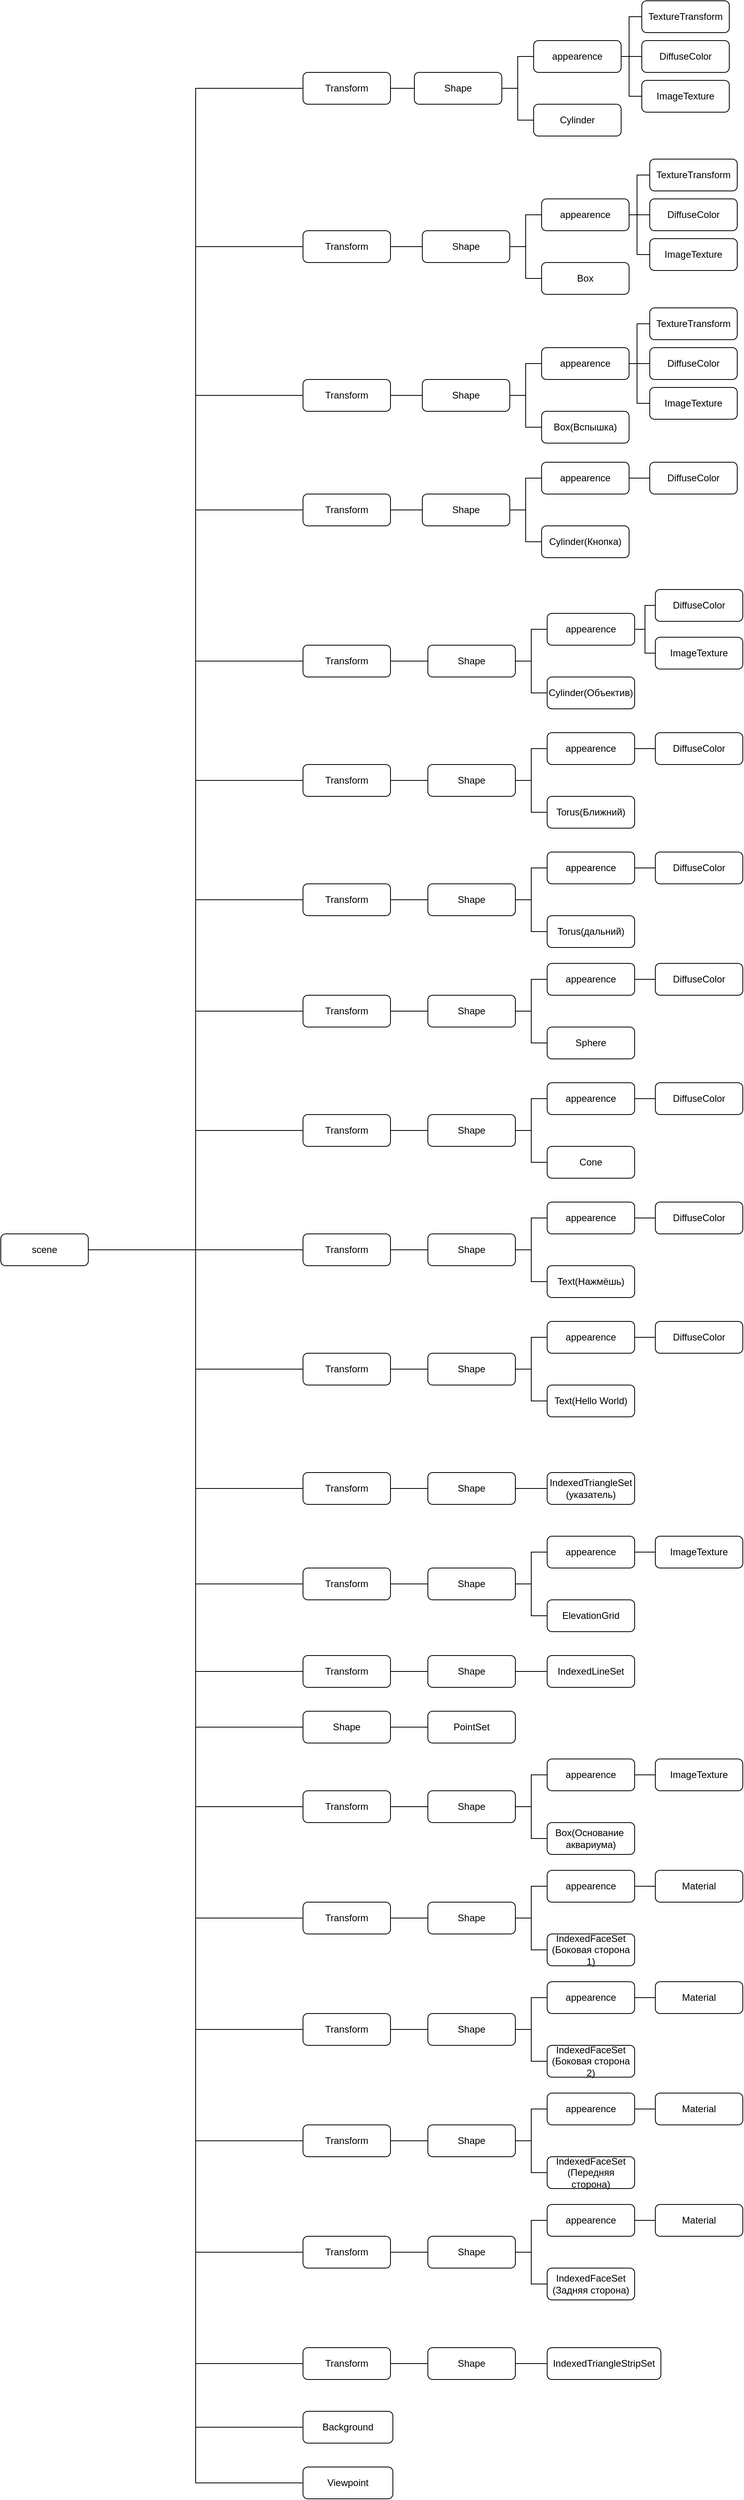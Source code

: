 <mxfile version="14.6.1" type="device"><diagram id="aDSBShrkMxEuq_6gJNaP" name="Page-1"><mxGraphModel dx="4063" dy="3438" grid="1" gridSize="10" guides="1" tooltips="1" connect="1" arrows="1" fold="1" page="1" pageScale="1" pageWidth="827" pageHeight="1169" math="0" shadow="0"><root><mxCell id="0"/><mxCell id="1" parent="0"/><mxCell id="UubKp8IJF7SJoLt_IW7R-13" style="edgeStyle=orthogonalEdgeStyle;rounded=0;orthogonalLoop=1;jettySize=auto;html=1;entryX=0;entryY=0.5;entryDx=0;entryDy=0;endArrow=none;endFill=0;" parent="1" source="UubKp8IJF7SJoLt_IW7R-2" target="UubKp8IJF7SJoLt_IW7R-8" edge="1"><mxGeometry relative="1" as="geometry"/></mxCell><mxCell id="UubKp8IJF7SJoLt_IW7R-14" style="edgeStyle=orthogonalEdgeStyle;rounded=0;orthogonalLoop=1;jettySize=auto;html=1;entryX=0;entryY=0.5;entryDx=0;entryDy=0;endArrow=none;endFill=0;" parent="1" source="UubKp8IJF7SJoLt_IW7R-2" target="UubKp8IJF7SJoLt_IW7R-4" edge="1"><mxGeometry relative="1" as="geometry"/></mxCell><mxCell id="UubKp8IJF7SJoLt_IW7R-2" value="Shape" style="rounded=1;whiteSpace=wrap;html=1;" parent="1" vertex="1"><mxGeometry x="900" y="-1000" width="110" height="40" as="geometry"/></mxCell><mxCell id="UubKp8IJF7SJoLt_IW7R-12" style="edgeStyle=orthogonalEdgeStyle;rounded=0;orthogonalLoop=1;jettySize=auto;html=1;entryX=0;entryY=0.5;entryDx=0;entryDy=0;endArrow=none;endFill=0;exitX=1;exitY=0.5;exitDx=0;exitDy=0;" parent="1" source="Hehfr_ZS3nf2WkmQVhgG-182" target="UubKp8IJF7SJoLt_IW7R-2" edge="1"><mxGeometry relative="1" as="geometry"><mxPoint x="880" y="-980" as="sourcePoint"/></mxGeometry></mxCell><mxCell id="UubKp8IJF7SJoLt_IW7R-4" value="Cylinder" style="rounded=1;whiteSpace=wrap;html=1;" parent="1" vertex="1"><mxGeometry x="1050" y="-960" width="110" height="40" as="geometry"/></mxCell><mxCell id="UubKp8IJF7SJoLt_IW7R-5" style="edgeStyle=orthogonalEdgeStyle;rounded=0;orthogonalLoop=1;jettySize=auto;html=1;entryX=0;entryY=0.5;entryDx=0;entryDy=0;endArrow=none;endFill=0;" parent="1" source="UubKp8IJF7SJoLt_IW7R-8" target="UubKp8IJF7SJoLt_IW7R-11" edge="1"><mxGeometry relative="1" as="geometry"><Array as="points"><mxPoint x="1170" y="-1020"/><mxPoint x="1170" y="-970"/></Array></mxGeometry></mxCell><mxCell id="Hehfr_ZS3nf2WkmQVhgG-3" style="edgeStyle=orthogonalEdgeStyle;rounded=0;orthogonalLoop=1;jettySize=auto;html=1;entryX=0;entryY=0.5;entryDx=0;entryDy=0;endArrow=none;endFill=0;" edge="1" parent="1" source="UubKp8IJF7SJoLt_IW7R-8" target="Hehfr_ZS3nf2WkmQVhgG-1"><mxGeometry relative="1" as="geometry"><Array as="points"><mxPoint x="1170" y="-1020"/><mxPoint x="1170" y="-1070"/></Array></mxGeometry></mxCell><mxCell id="Hehfr_ZS3nf2WkmQVhgG-6" style="edgeStyle=orthogonalEdgeStyle;rounded=0;orthogonalLoop=1;jettySize=auto;html=1;entryX=0;entryY=0.5;entryDx=0;entryDy=0;endArrow=none;endFill=0;" edge="1" parent="1" source="UubKp8IJF7SJoLt_IW7R-8" target="Hehfr_ZS3nf2WkmQVhgG-5"><mxGeometry relative="1" as="geometry"/></mxCell><mxCell id="UubKp8IJF7SJoLt_IW7R-8" value="appearence" style="rounded=1;whiteSpace=wrap;html=1;" parent="1" vertex="1"><mxGeometry x="1050" y="-1040" width="110" height="40" as="geometry"/></mxCell><mxCell id="UubKp8IJF7SJoLt_IW7R-11" value="ImageTexture" style="rounded=1;whiteSpace=wrap;html=1;" parent="1" vertex="1"><mxGeometry x="1186" y="-990" width="110" height="40" as="geometry"/></mxCell><mxCell id="AojwYPN2h_36ZJqfSY8i-84" value="scene" style="rounded=1;whiteSpace=wrap;html=1;" parent="1" vertex="1"><mxGeometry x="380" y="460" width="110" height="40" as="geometry"/></mxCell><mxCell id="Hehfr_ZS3nf2WkmQVhgG-1" value="TextureTransform" style="rounded=1;whiteSpace=wrap;html=1;" vertex="1" parent="1"><mxGeometry x="1186" y="-1090" width="110" height="40" as="geometry"/></mxCell><mxCell id="Hehfr_ZS3nf2WkmQVhgG-5" value="DiffuseColor" style="rounded=1;whiteSpace=wrap;html=1;" vertex="1" parent="1"><mxGeometry x="1186" y="-1040" width="110" height="40" as="geometry"/></mxCell><mxCell id="Hehfr_ZS3nf2WkmQVhgG-8" style="edgeStyle=orthogonalEdgeStyle;rounded=0;orthogonalLoop=1;jettySize=auto;html=1;entryX=0;entryY=0.5;entryDx=0;entryDy=0;endArrow=none;endFill=0;" edge="1" parent="1" source="Hehfr_ZS3nf2WkmQVhgG-10" target="Hehfr_ZS3nf2WkmQVhgG-16"><mxGeometry relative="1" as="geometry"/></mxCell><mxCell id="Hehfr_ZS3nf2WkmQVhgG-9" style="edgeStyle=orthogonalEdgeStyle;rounded=0;orthogonalLoop=1;jettySize=auto;html=1;entryX=0;entryY=0.5;entryDx=0;entryDy=0;endArrow=none;endFill=0;" edge="1" parent="1" source="Hehfr_ZS3nf2WkmQVhgG-10" target="Hehfr_ZS3nf2WkmQVhgG-12"><mxGeometry relative="1" as="geometry"/></mxCell><mxCell id="Hehfr_ZS3nf2WkmQVhgG-184" style="edgeStyle=orthogonalEdgeStyle;rounded=0;orthogonalLoop=1;jettySize=auto;html=1;endArrow=none;endFill=0;" edge="1" parent="1" source="Hehfr_ZS3nf2WkmQVhgG-10" target="Hehfr_ZS3nf2WkmQVhgG-183"><mxGeometry relative="1" as="geometry"/></mxCell><mxCell id="Hehfr_ZS3nf2WkmQVhgG-10" value="Shape" style="rounded=1;whiteSpace=wrap;html=1;" vertex="1" parent="1"><mxGeometry x="910" y="-801" width="110" height="40" as="geometry"/></mxCell><mxCell id="Hehfr_ZS3nf2WkmQVhgG-12" value="Box" style="rounded=1;whiteSpace=wrap;html=1;" vertex="1" parent="1"><mxGeometry x="1060" y="-761" width="110" height="40" as="geometry"/></mxCell><mxCell id="Hehfr_ZS3nf2WkmQVhgG-13" style="edgeStyle=orthogonalEdgeStyle;rounded=0;orthogonalLoop=1;jettySize=auto;html=1;entryX=0;entryY=0.5;entryDx=0;entryDy=0;endArrow=none;endFill=0;" edge="1" parent="1" source="Hehfr_ZS3nf2WkmQVhgG-16" target="Hehfr_ZS3nf2WkmQVhgG-17"><mxGeometry relative="1" as="geometry"><Array as="points"><mxPoint x="1180" y="-821"/><mxPoint x="1180" y="-771"/></Array></mxGeometry></mxCell><mxCell id="Hehfr_ZS3nf2WkmQVhgG-14" style="edgeStyle=orthogonalEdgeStyle;rounded=0;orthogonalLoop=1;jettySize=auto;html=1;entryX=0;entryY=0.5;entryDx=0;entryDy=0;endArrow=none;endFill=0;" edge="1" parent="1" source="Hehfr_ZS3nf2WkmQVhgG-16" target="Hehfr_ZS3nf2WkmQVhgG-18"><mxGeometry relative="1" as="geometry"><Array as="points"><mxPoint x="1180" y="-821"/><mxPoint x="1180" y="-871"/></Array></mxGeometry></mxCell><mxCell id="Hehfr_ZS3nf2WkmQVhgG-15" style="edgeStyle=orthogonalEdgeStyle;rounded=0;orthogonalLoop=1;jettySize=auto;html=1;entryX=0;entryY=0.5;entryDx=0;entryDy=0;endArrow=none;endFill=0;" edge="1" parent="1" source="Hehfr_ZS3nf2WkmQVhgG-16" target="Hehfr_ZS3nf2WkmQVhgG-19"><mxGeometry relative="1" as="geometry"/></mxCell><mxCell id="Hehfr_ZS3nf2WkmQVhgG-16" value="appearence" style="rounded=1;whiteSpace=wrap;html=1;" vertex="1" parent="1"><mxGeometry x="1060" y="-841" width="110" height="40" as="geometry"/></mxCell><mxCell id="Hehfr_ZS3nf2WkmQVhgG-17" value="ImageTexture" style="rounded=1;whiteSpace=wrap;html=1;" vertex="1" parent="1"><mxGeometry x="1196" y="-791" width="110" height="40" as="geometry"/></mxCell><mxCell id="Hehfr_ZS3nf2WkmQVhgG-18" value="TextureTransform" style="rounded=1;whiteSpace=wrap;html=1;" vertex="1" parent="1"><mxGeometry x="1196" y="-891" width="110" height="40" as="geometry"/></mxCell><mxCell id="Hehfr_ZS3nf2WkmQVhgG-19" value="DiffuseColor" style="rounded=1;whiteSpace=wrap;html=1;" vertex="1" parent="1"><mxGeometry x="1196" y="-841" width="110" height="40" as="geometry"/></mxCell><mxCell id="Hehfr_ZS3nf2WkmQVhgG-20" style="edgeStyle=orthogonalEdgeStyle;rounded=0;orthogonalLoop=1;jettySize=auto;html=1;entryX=0;entryY=0.5;entryDx=0;entryDy=0;endArrow=none;endFill=0;" edge="1" parent="1" source="Hehfr_ZS3nf2WkmQVhgG-22" target="Hehfr_ZS3nf2WkmQVhgG-28"><mxGeometry relative="1" as="geometry"/></mxCell><mxCell id="Hehfr_ZS3nf2WkmQVhgG-21" style="edgeStyle=orthogonalEdgeStyle;rounded=0;orthogonalLoop=1;jettySize=auto;html=1;entryX=0;entryY=0.5;entryDx=0;entryDy=0;endArrow=none;endFill=0;" edge="1" parent="1" source="Hehfr_ZS3nf2WkmQVhgG-22" target="Hehfr_ZS3nf2WkmQVhgG-24"><mxGeometry relative="1" as="geometry"/></mxCell><mxCell id="Hehfr_ZS3nf2WkmQVhgG-186" style="edgeStyle=orthogonalEdgeStyle;rounded=0;orthogonalLoop=1;jettySize=auto;html=1;entryX=1;entryY=0.5;entryDx=0;entryDy=0;endArrow=none;endFill=0;" edge="1" parent="1" source="Hehfr_ZS3nf2WkmQVhgG-22" target="Hehfr_ZS3nf2WkmQVhgG-185"><mxGeometry relative="1" as="geometry"/></mxCell><mxCell id="Hehfr_ZS3nf2WkmQVhgG-22" value="Shape" style="rounded=1;whiteSpace=wrap;html=1;" vertex="1" parent="1"><mxGeometry x="910" y="-614" width="110" height="40" as="geometry"/></mxCell><mxCell id="Hehfr_ZS3nf2WkmQVhgG-24" value="Box(Вспышка)" style="rounded=1;whiteSpace=wrap;html=1;" vertex="1" parent="1"><mxGeometry x="1060" y="-574" width="110" height="40" as="geometry"/></mxCell><mxCell id="Hehfr_ZS3nf2WkmQVhgG-25" style="edgeStyle=orthogonalEdgeStyle;rounded=0;orthogonalLoop=1;jettySize=auto;html=1;entryX=0;entryY=0.5;entryDx=0;entryDy=0;endArrow=none;endFill=0;" edge="1" parent="1" source="Hehfr_ZS3nf2WkmQVhgG-28" target="Hehfr_ZS3nf2WkmQVhgG-29"><mxGeometry relative="1" as="geometry"><Array as="points"><mxPoint x="1180" y="-634"/><mxPoint x="1180" y="-584"/></Array></mxGeometry></mxCell><mxCell id="Hehfr_ZS3nf2WkmQVhgG-26" style="edgeStyle=orthogonalEdgeStyle;rounded=0;orthogonalLoop=1;jettySize=auto;html=1;entryX=0;entryY=0.5;entryDx=0;entryDy=0;endArrow=none;endFill=0;" edge="1" parent="1" source="Hehfr_ZS3nf2WkmQVhgG-28" target="Hehfr_ZS3nf2WkmQVhgG-30"><mxGeometry relative="1" as="geometry"><Array as="points"><mxPoint x="1180" y="-634"/><mxPoint x="1180" y="-684"/></Array></mxGeometry></mxCell><mxCell id="Hehfr_ZS3nf2WkmQVhgG-27" style="edgeStyle=orthogonalEdgeStyle;rounded=0;orthogonalLoop=1;jettySize=auto;html=1;entryX=0;entryY=0.5;entryDx=0;entryDy=0;endArrow=none;endFill=0;" edge="1" parent="1" source="Hehfr_ZS3nf2WkmQVhgG-28" target="Hehfr_ZS3nf2WkmQVhgG-31"><mxGeometry relative="1" as="geometry"/></mxCell><mxCell id="Hehfr_ZS3nf2WkmQVhgG-28" value="appearence" style="rounded=1;whiteSpace=wrap;html=1;" vertex="1" parent="1"><mxGeometry x="1060" y="-654" width="110" height="40" as="geometry"/></mxCell><mxCell id="Hehfr_ZS3nf2WkmQVhgG-29" value="ImageTexture" style="rounded=1;whiteSpace=wrap;html=1;" vertex="1" parent="1"><mxGeometry x="1196" y="-604" width="110" height="40" as="geometry"/></mxCell><mxCell id="Hehfr_ZS3nf2WkmQVhgG-30" value="TextureTransform" style="rounded=1;whiteSpace=wrap;html=1;" vertex="1" parent="1"><mxGeometry x="1196" y="-704" width="110" height="40" as="geometry"/></mxCell><mxCell id="Hehfr_ZS3nf2WkmQVhgG-31" value="DiffuseColor" style="rounded=1;whiteSpace=wrap;html=1;" vertex="1" parent="1"><mxGeometry x="1196" y="-654" width="110" height="40" as="geometry"/></mxCell><mxCell id="Hehfr_ZS3nf2WkmQVhgG-32" style="edgeStyle=orthogonalEdgeStyle;rounded=0;orthogonalLoop=1;jettySize=auto;html=1;entryX=0;entryY=0.5;entryDx=0;entryDy=0;endArrow=none;endFill=0;" edge="1" parent="1" source="Hehfr_ZS3nf2WkmQVhgG-34" target="Hehfr_ZS3nf2WkmQVhgG-40"><mxGeometry relative="1" as="geometry"/></mxCell><mxCell id="Hehfr_ZS3nf2WkmQVhgG-33" style="edgeStyle=orthogonalEdgeStyle;rounded=0;orthogonalLoop=1;jettySize=auto;html=1;entryX=0;entryY=0.5;entryDx=0;entryDy=0;endArrow=none;endFill=0;" edge="1" parent="1" source="Hehfr_ZS3nf2WkmQVhgG-34" target="Hehfr_ZS3nf2WkmQVhgG-36"><mxGeometry relative="1" as="geometry"/></mxCell><mxCell id="Hehfr_ZS3nf2WkmQVhgG-188" style="edgeStyle=orthogonalEdgeStyle;rounded=0;orthogonalLoop=1;jettySize=auto;html=1;entryX=1;entryY=0.5;entryDx=0;entryDy=0;endArrow=none;endFill=0;" edge="1" parent="1" source="Hehfr_ZS3nf2WkmQVhgG-34" target="Hehfr_ZS3nf2WkmQVhgG-187"><mxGeometry relative="1" as="geometry"/></mxCell><mxCell id="Hehfr_ZS3nf2WkmQVhgG-34" value="Shape" style="rounded=1;whiteSpace=wrap;html=1;" vertex="1" parent="1"><mxGeometry x="910" y="-470" width="110" height="40" as="geometry"/></mxCell><mxCell id="Hehfr_ZS3nf2WkmQVhgG-36" value="Cylinder(Кнопка)" style="rounded=1;whiteSpace=wrap;html=1;" vertex="1" parent="1"><mxGeometry x="1060" y="-430" width="110" height="40" as="geometry"/></mxCell><mxCell id="Hehfr_ZS3nf2WkmQVhgG-39" style="edgeStyle=orthogonalEdgeStyle;rounded=0;orthogonalLoop=1;jettySize=auto;html=1;entryX=0;entryY=0.5;entryDx=0;entryDy=0;endArrow=none;endFill=0;" edge="1" parent="1" source="Hehfr_ZS3nf2WkmQVhgG-40" target="Hehfr_ZS3nf2WkmQVhgG-43"><mxGeometry relative="1" as="geometry"/></mxCell><mxCell id="Hehfr_ZS3nf2WkmQVhgG-40" value="appearence" style="rounded=1;whiteSpace=wrap;html=1;" vertex="1" parent="1"><mxGeometry x="1060" y="-510" width="110" height="40" as="geometry"/></mxCell><mxCell id="Hehfr_ZS3nf2WkmQVhgG-43" value="DiffuseColor" style="rounded=1;whiteSpace=wrap;html=1;" vertex="1" parent="1"><mxGeometry x="1196" y="-510" width="110" height="40" as="geometry"/></mxCell><mxCell id="Hehfr_ZS3nf2WkmQVhgG-44" style="edgeStyle=orthogonalEdgeStyle;rounded=0;orthogonalLoop=1;jettySize=auto;html=1;entryX=0;entryY=0.5;entryDx=0;entryDy=0;endArrow=none;endFill=0;" edge="1" parent="1" source="Hehfr_ZS3nf2WkmQVhgG-46" target="Hehfr_ZS3nf2WkmQVhgG-52"><mxGeometry relative="1" as="geometry"/></mxCell><mxCell id="Hehfr_ZS3nf2WkmQVhgG-45" style="edgeStyle=orthogonalEdgeStyle;rounded=0;orthogonalLoop=1;jettySize=auto;html=1;entryX=0;entryY=0.5;entryDx=0;entryDy=0;endArrow=none;endFill=0;" edge="1" parent="1" source="Hehfr_ZS3nf2WkmQVhgG-46" target="Hehfr_ZS3nf2WkmQVhgG-48"><mxGeometry relative="1" as="geometry"/></mxCell><mxCell id="Hehfr_ZS3nf2WkmQVhgG-190" style="edgeStyle=orthogonalEdgeStyle;rounded=0;orthogonalLoop=1;jettySize=auto;html=1;entryX=1;entryY=0.5;entryDx=0;entryDy=0;endArrow=none;endFill=0;" edge="1" parent="1" source="Hehfr_ZS3nf2WkmQVhgG-46" target="Hehfr_ZS3nf2WkmQVhgG-189"><mxGeometry relative="1" as="geometry"/></mxCell><mxCell id="Hehfr_ZS3nf2WkmQVhgG-46" value="Shape" style="rounded=1;whiteSpace=wrap;html=1;" vertex="1" parent="1"><mxGeometry x="917" y="-280" width="110" height="40" as="geometry"/></mxCell><mxCell id="Hehfr_ZS3nf2WkmQVhgG-48" value="Cylinder(Объектив)" style="rounded=1;whiteSpace=wrap;html=1;" vertex="1" parent="1"><mxGeometry x="1067" y="-240" width="110" height="40" as="geometry"/></mxCell><mxCell id="Hehfr_ZS3nf2WkmQVhgG-49" style="edgeStyle=orthogonalEdgeStyle;rounded=0;orthogonalLoop=1;jettySize=auto;html=1;entryX=0;entryY=0.5;entryDx=0;entryDy=0;endArrow=none;endFill=0;" edge="1" parent="1" source="Hehfr_ZS3nf2WkmQVhgG-52" target="Hehfr_ZS3nf2WkmQVhgG-53"><mxGeometry relative="1" as="geometry"><Array as="points"><mxPoint x="1190" y="-300"/><mxPoint x="1190" y="-270"/></Array></mxGeometry></mxCell><mxCell id="Hehfr_ZS3nf2WkmQVhgG-51" style="edgeStyle=orthogonalEdgeStyle;rounded=0;orthogonalLoop=1;jettySize=auto;html=1;entryX=0;entryY=0.5;entryDx=0;entryDy=0;endArrow=none;endFill=0;" edge="1" parent="1" source="Hehfr_ZS3nf2WkmQVhgG-52" target="Hehfr_ZS3nf2WkmQVhgG-55"><mxGeometry relative="1" as="geometry"><Array as="points"><mxPoint x="1190" y="-300"/><mxPoint x="1190" y="-330"/></Array></mxGeometry></mxCell><mxCell id="Hehfr_ZS3nf2WkmQVhgG-52" value="appearence" style="rounded=1;whiteSpace=wrap;html=1;" vertex="1" parent="1"><mxGeometry x="1067" y="-320" width="110" height="40" as="geometry"/></mxCell><mxCell id="Hehfr_ZS3nf2WkmQVhgG-53" value="ImageTexture" style="rounded=1;whiteSpace=wrap;html=1;" vertex="1" parent="1"><mxGeometry x="1203" y="-290" width="110" height="40" as="geometry"/></mxCell><mxCell id="Hehfr_ZS3nf2WkmQVhgG-55" value="DiffuseColor" style="rounded=1;whiteSpace=wrap;html=1;" vertex="1" parent="1"><mxGeometry x="1203" y="-350" width="110" height="40" as="geometry"/></mxCell><mxCell id="Hehfr_ZS3nf2WkmQVhgG-56" style="edgeStyle=orthogonalEdgeStyle;rounded=0;orthogonalLoop=1;jettySize=auto;html=1;entryX=0;entryY=0.5;entryDx=0;entryDy=0;endArrow=none;endFill=0;" edge="1" parent="1" source="Hehfr_ZS3nf2WkmQVhgG-58" target="Hehfr_ZS3nf2WkmQVhgG-62"><mxGeometry relative="1" as="geometry"/></mxCell><mxCell id="Hehfr_ZS3nf2WkmQVhgG-57" style="edgeStyle=orthogonalEdgeStyle;rounded=0;orthogonalLoop=1;jettySize=auto;html=1;entryX=0;entryY=0.5;entryDx=0;entryDy=0;endArrow=none;endFill=0;" edge="1" parent="1" source="Hehfr_ZS3nf2WkmQVhgG-58" target="Hehfr_ZS3nf2WkmQVhgG-60"><mxGeometry relative="1" as="geometry"/></mxCell><mxCell id="Hehfr_ZS3nf2WkmQVhgG-192" style="edgeStyle=orthogonalEdgeStyle;rounded=0;orthogonalLoop=1;jettySize=auto;html=1;entryX=1;entryY=0.5;entryDx=0;entryDy=0;endArrow=none;endFill=0;" edge="1" parent="1" source="Hehfr_ZS3nf2WkmQVhgG-58" target="Hehfr_ZS3nf2WkmQVhgG-191"><mxGeometry relative="1" as="geometry"/></mxCell><mxCell id="Hehfr_ZS3nf2WkmQVhgG-58" value="Shape" style="rounded=1;whiteSpace=wrap;html=1;" vertex="1" parent="1"><mxGeometry x="917" y="-130" width="110" height="40" as="geometry"/></mxCell><mxCell id="Hehfr_ZS3nf2WkmQVhgG-60" value="Torus(Ближний)" style="rounded=1;whiteSpace=wrap;html=1;" vertex="1" parent="1"><mxGeometry x="1067" y="-90" width="110" height="40" as="geometry"/></mxCell><mxCell id="Hehfr_ZS3nf2WkmQVhgG-61" style="edgeStyle=orthogonalEdgeStyle;rounded=0;orthogonalLoop=1;jettySize=auto;html=1;entryX=0;entryY=0.5;entryDx=0;entryDy=0;endArrow=none;endFill=0;" edge="1" parent="1" source="Hehfr_ZS3nf2WkmQVhgG-62" target="Hehfr_ZS3nf2WkmQVhgG-63"><mxGeometry relative="1" as="geometry"/></mxCell><mxCell id="Hehfr_ZS3nf2WkmQVhgG-62" value="appearence" style="rounded=1;whiteSpace=wrap;html=1;" vertex="1" parent="1"><mxGeometry x="1067" y="-170" width="110" height="40" as="geometry"/></mxCell><mxCell id="Hehfr_ZS3nf2WkmQVhgG-63" value="DiffuseColor" style="rounded=1;whiteSpace=wrap;html=1;" vertex="1" parent="1"><mxGeometry x="1203" y="-170" width="110" height="40" as="geometry"/></mxCell><mxCell id="Hehfr_ZS3nf2WkmQVhgG-64" style="edgeStyle=orthogonalEdgeStyle;rounded=0;orthogonalLoop=1;jettySize=auto;html=1;entryX=0;entryY=0.5;entryDx=0;entryDy=0;endArrow=none;endFill=0;" edge="1" parent="1" source="Hehfr_ZS3nf2WkmQVhgG-66" target="Hehfr_ZS3nf2WkmQVhgG-70"><mxGeometry relative="1" as="geometry"/></mxCell><mxCell id="Hehfr_ZS3nf2WkmQVhgG-65" style="edgeStyle=orthogonalEdgeStyle;rounded=0;orthogonalLoop=1;jettySize=auto;html=1;entryX=0;entryY=0.5;entryDx=0;entryDy=0;endArrow=none;endFill=0;" edge="1" parent="1" source="Hehfr_ZS3nf2WkmQVhgG-66" target="Hehfr_ZS3nf2WkmQVhgG-68"><mxGeometry relative="1" as="geometry"/></mxCell><mxCell id="Hehfr_ZS3nf2WkmQVhgG-194" style="edgeStyle=orthogonalEdgeStyle;rounded=0;orthogonalLoop=1;jettySize=auto;html=1;endArrow=none;endFill=0;" edge="1" parent="1" source="Hehfr_ZS3nf2WkmQVhgG-66" target="Hehfr_ZS3nf2WkmQVhgG-193"><mxGeometry relative="1" as="geometry"/></mxCell><mxCell id="Hehfr_ZS3nf2WkmQVhgG-66" value="Shape" style="rounded=1;whiteSpace=wrap;html=1;" vertex="1" parent="1"><mxGeometry x="917" y="20" width="110" height="40" as="geometry"/></mxCell><mxCell id="Hehfr_ZS3nf2WkmQVhgG-68" value="Torus(дальний)" style="rounded=1;whiteSpace=wrap;html=1;" vertex="1" parent="1"><mxGeometry x="1067" y="60" width="110" height="40" as="geometry"/></mxCell><mxCell id="Hehfr_ZS3nf2WkmQVhgG-69" style="edgeStyle=orthogonalEdgeStyle;rounded=0;orthogonalLoop=1;jettySize=auto;html=1;entryX=0;entryY=0.5;entryDx=0;entryDy=0;endArrow=none;endFill=0;" edge="1" parent="1" source="Hehfr_ZS3nf2WkmQVhgG-70" target="Hehfr_ZS3nf2WkmQVhgG-71"><mxGeometry relative="1" as="geometry"/></mxCell><mxCell id="Hehfr_ZS3nf2WkmQVhgG-70" value="appearence" style="rounded=1;whiteSpace=wrap;html=1;" vertex="1" parent="1"><mxGeometry x="1067" y="-20" width="110" height="40" as="geometry"/></mxCell><mxCell id="Hehfr_ZS3nf2WkmQVhgG-71" value="DiffuseColor" style="rounded=1;whiteSpace=wrap;html=1;" vertex="1" parent="1"><mxGeometry x="1203" y="-20" width="110" height="40" as="geometry"/></mxCell><mxCell id="Hehfr_ZS3nf2WkmQVhgG-72" style="edgeStyle=orthogonalEdgeStyle;rounded=0;orthogonalLoop=1;jettySize=auto;html=1;entryX=0;entryY=0.5;entryDx=0;entryDy=0;endArrow=none;endFill=0;" edge="1" parent="1" source="Hehfr_ZS3nf2WkmQVhgG-74" target="Hehfr_ZS3nf2WkmQVhgG-78"><mxGeometry relative="1" as="geometry"/></mxCell><mxCell id="Hehfr_ZS3nf2WkmQVhgG-73" style="edgeStyle=orthogonalEdgeStyle;rounded=0;orthogonalLoop=1;jettySize=auto;html=1;entryX=0;entryY=0.5;entryDx=0;entryDy=0;endArrow=none;endFill=0;" edge="1" parent="1" source="Hehfr_ZS3nf2WkmQVhgG-74" target="Hehfr_ZS3nf2WkmQVhgG-76"><mxGeometry relative="1" as="geometry"/></mxCell><mxCell id="Hehfr_ZS3nf2WkmQVhgG-196" style="edgeStyle=orthogonalEdgeStyle;rounded=0;orthogonalLoop=1;jettySize=auto;html=1;endArrow=none;endFill=0;" edge="1" parent="1" source="Hehfr_ZS3nf2WkmQVhgG-74" target="Hehfr_ZS3nf2WkmQVhgG-195"><mxGeometry relative="1" as="geometry"/></mxCell><mxCell id="Hehfr_ZS3nf2WkmQVhgG-74" value="Shape" style="rounded=1;whiteSpace=wrap;html=1;" vertex="1" parent="1"><mxGeometry x="917" y="160" width="110" height="40" as="geometry"/></mxCell><mxCell id="Hehfr_ZS3nf2WkmQVhgG-76" value="Sphere" style="rounded=1;whiteSpace=wrap;html=1;" vertex="1" parent="1"><mxGeometry x="1067" y="200" width="110" height="40" as="geometry"/></mxCell><mxCell id="Hehfr_ZS3nf2WkmQVhgG-77" style="edgeStyle=orthogonalEdgeStyle;rounded=0;orthogonalLoop=1;jettySize=auto;html=1;entryX=0;entryY=0.5;entryDx=0;entryDy=0;endArrow=none;endFill=0;" edge="1" parent="1" source="Hehfr_ZS3nf2WkmQVhgG-78" target="Hehfr_ZS3nf2WkmQVhgG-79"><mxGeometry relative="1" as="geometry"/></mxCell><mxCell id="Hehfr_ZS3nf2WkmQVhgG-78" value="appearence" style="rounded=1;whiteSpace=wrap;html=1;" vertex="1" parent="1"><mxGeometry x="1067" y="120" width="110" height="40" as="geometry"/></mxCell><mxCell id="Hehfr_ZS3nf2WkmQVhgG-79" value="DiffuseColor" style="rounded=1;whiteSpace=wrap;html=1;" vertex="1" parent="1"><mxGeometry x="1203" y="120" width="110" height="40" as="geometry"/></mxCell><mxCell id="Hehfr_ZS3nf2WkmQVhgG-80" style="edgeStyle=orthogonalEdgeStyle;rounded=0;orthogonalLoop=1;jettySize=auto;html=1;entryX=0;entryY=0.5;entryDx=0;entryDy=0;endArrow=none;endFill=0;" edge="1" parent="1" source="Hehfr_ZS3nf2WkmQVhgG-82" target="Hehfr_ZS3nf2WkmQVhgG-86"><mxGeometry relative="1" as="geometry"/></mxCell><mxCell id="Hehfr_ZS3nf2WkmQVhgG-81" style="edgeStyle=orthogonalEdgeStyle;rounded=0;orthogonalLoop=1;jettySize=auto;html=1;entryX=0;entryY=0.5;entryDx=0;entryDy=0;endArrow=none;endFill=0;" edge="1" parent="1" source="Hehfr_ZS3nf2WkmQVhgG-82" target="Hehfr_ZS3nf2WkmQVhgG-84"><mxGeometry relative="1" as="geometry"/></mxCell><mxCell id="Hehfr_ZS3nf2WkmQVhgG-198" style="edgeStyle=orthogonalEdgeStyle;rounded=0;orthogonalLoop=1;jettySize=auto;html=1;entryX=1;entryY=0.5;entryDx=0;entryDy=0;endArrow=none;endFill=0;" edge="1" parent="1" source="Hehfr_ZS3nf2WkmQVhgG-82" target="Hehfr_ZS3nf2WkmQVhgG-197"><mxGeometry relative="1" as="geometry"/></mxCell><mxCell id="Hehfr_ZS3nf2WkmQVhgG-82" value="Shape" style="rounded=1;whiteSpace=wrap;html=1;" vertex="1" parent="1"><mxGeometry x="917" y="310" width="110" height="40" as="geometry"/></mxCell><mxCell id="Hehfr_ZS3nf2WkmQVhgG-84" value="Cone" style="rounded=1;whiteSpace=wrap;html=1;" vertex="1" parent="1"><mxGeometry x="1067" y="350" width="110" height="40" as="geometry"/></mxCell><mxCell id="Hehfr_ZS3nf2WkmQVhgG-85" style="edgeStyle=orthogonalEdgeStyle;rounded=0;orthogonalLoop=1;jettySize=auto;html=1;entryX=0;entryY=0.5;entryDx=0;entryDy=0;endArrow=none;endFill=0;" edge="1" parent="1" source="Hehfr_ZS3nf2WkmQVhgG-86" target="Hehfr_ZS3nf2WkmQVhgG-87"><mxGeometry relative="1" as="geometry"/></mxCell><mxCell id="Hehfr_ZS3nf2WkmQVhgG-86" value="appearence" style="rounded=1;whiteSpace=wrap;html=1;" vertex="1" parent="1"><mxGeometry x="1067" y="270" width="110" height="40" as="geometry"/></mxCell><mxCell id="Hehfr_ZS3nf2WkmQVhgG-87" value="DiffuseColor" style="rounded=1;whiteSpace=wrap;html=1;" vertex="1" parent="1"><mxGeometry x="1203" y="270" width="110" height="40" as="geometry"/></mxCell><mxCell id="Hehfr_ZS3nf2WkmQVhgG-88" style="edgeStyle=orthogonalEdgeStyle;rounded=0;orthogonalLoop=1;jettySize=auto;html=1;entryX=0;entryY=0.5;entryDx=0;entryDy=0;endArrow=none;endFill=0;" edge="1" parent="1" source="Hehfr_ZS3nf2WkmQVhgG-90" target="Hehfr_ZS3nf2WkmQVhgG-94"><mxGeometry relative="1" as="geometry"/></mxCell><mxCell id="Hehfr_ZS3nf2WkmQVhgG-89" style="edgeStyle=orthogonalEdgeStyle;rounded=0;orthogonalLoop=1;jettySize=auto;html=1;entryX=0;entryY=0.5;entryDx=0;entryDy=0;endArrow=none;endFill=0;" edge="1" parent="1" source="Hehfr_ZS3nf2WkmQVhgG-90" target="Hehfr_ZS3nf2WkmQVhgG-92"><mxGeometry relative="1" as="geometry"/></mxCell><mxCell id="Hehfr_ZS3nf2WkmQVhgG-200" style="edgeStyle=orthogonalEdgeStyle;rounded=0;orthogonalLoop=1;jettySize=auto;html=1;entryX=1;entryY=0.5;entryDx=0;entryDy=0;endArrow=none;endFill=0;" edge="1" parent="1" source="Hehfr_ZS3nf2WkmQVhgG-90" target="Hehfr_ZS3nf2WkmQVhgG-199"><mxGeometry relative="1" as="geometry"/></mxCell><mxCell id="Hehfr_ZS3nf2WkmQVhgG-90" value="Shape" style="rounded=1;whiteSpace=wrap;html=1;" vertex="1" parent="1"><mxGeometry x="917" y="460" width="110" height="40" as="geometry"/></mxCell><mxCell id="Hehfr_ZS3nf2WkmQVhgG-92" value="Text(Нажмёшь)" style="rounded=1;whiteSpace=wrap;html=1;" vertex="1" parent="1"><mxGeometry x="1067" y="500" width="110" height="40" as="geometry"/></mxCell><mxCell id="Hehfr_ZS3nf2WkmQVhgG-93" style="edgeStyle=orthogonalEdgeStyle;rounded=0;orthogonalLoop=1;jettySize=auto;html=1;entryX=0;entryY=0.5;entryDx=0;entryDy=0;endArrow=none;endFill=0;" edge="1" parent="1" source="Hehfr_ZS3nf2WkmQVhgG-94" target="Hehfr_ZS3nf2WkmQVhgG-95"><mxGeometry relative="1" as="geometry"/></mxCell><mxCell id="Hehfr_ZS3nf2WkmQVhgG-94" value="appearence" style="rounded=1;whiteSpace=wrap;html=1;" vertex="1" parent="1"><mxGeometry x="1067" y="420" width="110" height="40" as="geometry"/></mxCell><mxCell id="Hehfr_ZS3nf2WkmQVhgG-95" value="DiffuseColor" style="rounded=1;whiteSpace=wrap;html=1;" vertex="1" parent="1"><mxGeometry x="1203" y="420" width="110" height="40" as="geometry"/></mxCell><mxCell id="Hehfr_ZS3nf2WkmQVhgG-96" style="edgeStyle=orthogonalEdgeStyle;rounded=0;orthogonalLoop=1;jettySize=auto;html=1;entryX=0;entryY=0.5;entryDx=0;entryDy=0;endArrow=none;endFill=0;" edge="1" parent="1" source="Hehfr_ZS3nf2WkmQVhgG-98" target="Hehfr_ZS3nf2WkmQVhgG-102"><mxGeometry relative="1" as="geometry"/></mxCell><mxCell id="Hehfr_ZS3nf2WkmQVhgG-97" style="edgeStyle=orthogonalEdgeStyle;rounded=0;orthogonalLoop=1;jettySize=auto;html=1;entryX=0;entryY=0.5;entryDx=0;entryDy=0;endArrow=none;endFill=0;" edge="1" parent="1" source="Hehfr_ZS3nf2WkmQVhgG-98" target="Hehfr_ZS3nf2WkmQVhgG-100"><mxGeometry relative="1" as="geometry"/></mxCell><mxCell id="Hehfr_ZS3nf2WkmQVhgG-202" style="edgeStyle=orthogonalEdgeStyle;rounded=0;orthogonalLoop=1;jettySize=auto;html=1;entryX=1;entryY=0.5;entryDx=0;entryDy=0;endArrow=none;endFill=0;" edge="1" parent="1" source="Hehfr_ZS3nf2WkmQVhgG-98" target="Hehfr_ZS3nf2WkmQVhgG-201"><mxGeometry relative="1" as="geometry"/></mxCell><mxCell id="Hehfr_ZS3nf2WkmQVhgG-98" value="Shape" style="rounded=1;whiteSpace=wrap;html=1;" vertex="1" parent="1"><mxGeometry x="917" y="610" width="110" height="40" as="geometry"/></mxCell><mxCell id="Hehfr_ZS3nf2WkmQVhgG-100" value="Text(Hello World)" style="rounded=1;whiteSpace=wrap;html=1;" vertex="1" parent="1"><mxGeometry x="1067" y="650" width="110" height="40" as="geometry"/></mxCell><mxCell id="Hehfr_ZS3nf2WkmQVhgG-101" style="edgeStyle=orthogonalEdgeStyle;rounded=0;orthogonalLoop=1;jettySize=auto;html=1;entryX=0;entryY=0.5;entryDx=0;entryDy=0;endArrow=none;endFill=0;" edge="1" parent="1" source="Hehfr_ZS3nf2WkmQVhgG-102" target="Hehfr_ZS3nf2WkmQVhgG-103"><mxGeometry relative="1" as="geometry"/></mxCell><mxCell id="Hehfr_ZS3nf2WkmQVhgG-102" value="appearence" style="rounded=1;whiteSpace=wrap;html=1;" vertex="1" parent="1"><mxGeometry x="1067" y="570" width="110" height="40" as="geometry"/></mxCell><mxCell id="Hehfr_ZS3nf2WkmQVhgG-103" value="DiffuseColor" style="rounded=1;whiteSpace=wrap;html=1;" vertex="1" parent="1"><mxGeometry x="1203" y="570" width="110" height="40" as="geometry"/></mxCell><mxCell id="Hehfr_ZS3nf2WkmQVhgG-105" style="edgeStyle=orthogonalEdgeStyle;rounded=0;orthogonalLoop=1;jettySize=auto;html=1;entryX=0;entryY=0.5;entryDx=0;entryDy=0;endArrow=none;endFill=0;" edge="1" parent="1" source="Hehfr_ZS3nf2WkmQVhgG-106" target="Hehfr_ZS3nf2WkmQVhgG-108"><mxGeometry relative="1" as="geometry"/></mxCell><mxCell id="Hehfr_ZS3nf2WkmQVhgG-204" style="edgeStyle=orthogonalEdgeStyle;rounded=0;orthogonalLoop=1;jettySize=auto;html=1;entryX=1;entryY=0.5;entryDx=0;entryDy=0;endArrow=none;endFill=0;" edge="1" parent="1" source="Hehfr_ZS3nf2WkmQVhgG-106" target="Hehfr_ZS3nf2WkmQVhgG-203"><mxGeometry relative="1" as="geometry"/></mxCell><mxCell id="Hehfr_ZS3nf2WkmQVhgG-106" value="Shape" style="rounded=1;whiteSpace=wrap;html=1;" vertex="1" parent="1"><mxGeometry x="917" y="760" width="110" height="40" as="geometry"/></mxCell><mxCell id="Hehfr_ZS3nf2WkmQVhgG-108" value="IndexedTriangleSet&lt;br&gt;(указатель)" style="rounded=1;whiteSpace=wrap;html=1;" vertex="1" parent="1"><mxGeometry x="1067" y="760" width="110" height="40" as="geometry"/></mxCell><mxCell id="Hehfr_ZS3nf2WkmQVhgG-112" style="edgeStyle=orthogonalEdgeStyle;rounded=0;orthogonalLoop=1;jettySize=auto;html=1;entryX=0;entryY=0.5;entryDx=0;entryDy=0;endArrow=none;endFill=0;" edge="1" parent="1" source="Hehfr_ZS3nf2WkmQVhgG-114" target="Hehfr_ZS3nf2WkmQVhgG-118"><mxGeometry relative="1" as="geometry"/></mxCell><mxCell id="Hehfr_ZS3nf2WkmQVhgG-113" style="edgeStyle=orthogonalEdgeStyle;rounded=0;orthogonalLoop=1;jettySize=auto;html=1;entryX=0;entryY=0.5;entryDx=0;entryDy=0;endArrow=none;endFill=0;" edge="1" parent="1" source="Hehfr_ZS3nf2WkmQVhgG-114" target="Hehfr_ZS3nf2WkmQVhgG-116"><mxGeometry relative="1" as="geometry"/></mxCell><mxCell id="Hehfr_ZS3nf2WkmQVhgG-209" style="edgeStyle=orthogonalEdgeStyle;rounded=0;orthogonalLoop=1;jettySize=auto;html=1;entryX=1;entryY=0.5;entryDx=0;entryDy=0;endArrow=none;endFill=0;" edge="1" parent="1" source="Hehfr_ZS3nf2WkmQVhgG-114" target="Hehfr_ZS3nf2WkmQVhgG-205"><mxGeometry relative="1" as="geometry"/></mxCell><mxCell id="Hehfr_ZS3nf2WkmQVhgG-114" value="Shape" style="rounded=1;whiteSpace=wrap;html=1;" vertex="1" parent="1"><mxGeometry x="917" y="880" width="110" height="40" as="geometry"/></mxCell><mxCell id="Hehfr_ZS3nf2WkmQVhgG-116" value="ElevationGrid" style="rounded=1;whiteSpace=wrap;html=1;" vertex="1" parent="1"><mxGeometry x="1067" y="920" width="110" height="40" as="geometry"/></mxCell><mxCell id="Hehfr_ZS3nf2WkmQVhgG-117" style="edgeStyle=orthogonalEdgeStyle;rounded=0;orthogonalLoop=1;jettySize=auto;html=1;entryX=0;entryY=0.5;entryDx=0;entryDy=0;endArrow=none;endFill=0;" edge="1" parent="1" source="Hehfr_ZS3nf2WkmQVhgG-118" target="Hehfr_ZS3nf2WkmQVhgG-119"><mxGeometry relative="1" as="geometry"/></mxCell><mxCell id="Hehfr_ZS3nf2WkmQVhgG-118" value="appearence" style="rounded=1;whiteSpace=wrap;html=1;" vertex="1" parent="1"><mxGeometry x="1067" y="840" width="110" height="40" as="geometry"/></mxCell><mxCell id="Hehfr_ZS3nf2WkmQVhgG-119" value="ImageTexture" style="rounded=1;whiteSpace=wrap;html=1;" vertex="1" parent="1"><mxGeometry x="1203" y="840" width="110" height="40" as="geometry"/></mxCell><mxCell id="Hehfr_ZS3nf2WkmQVhgG-121" style="edgeStyle=orthogonalEdgeStyle;rounded=0;orthogonalLoop=1;jettySize=auto;html=1;entryX=0;entryY=0.5;entryDx=0;entryDy=0;endArrow=none;endFill=0;" edge="1" parent="1" source="Hehfr_ZS3nf2WkmQVhgG-122" target="Hehfr_ZS3nf2WkmQVhgG-124"><mxGeometry relative="1" as="geometry"/></mxCell><mxCell id="Hehfr_ZS3nf2WkmQVhgG-211" style="edgeStyle=orthogonalEdgeStyle;rounded=0;orthogonalLoop=1;jettySize=auto;html=1;entryX=1;entryY=0.5;entryDx=0;entryDy=0;endArrow=none;endFill=0;" edge="1" parent="1" source="Hehfr_ZS3nf2WkmQVhgG-122" target="Hehfr_ZS3nf2WkmQVhgG-210"><mxGeometry relative="1" as="geometry"/></mxCell><mxCell id="Hehfr_ZS3nf2WkmQVhgG-122" value="Shape" style="rounded=1;whiteSpace=wrap;html=1;" vertex="1" parent="1"><mxGeometry x="917" y="990" width="110" height="40" as="geometry"/></mxCell><mxCell id="Hehfr_ZS3nf2WkmQVhgG-124" value="IndexedLineSet" style="rounded=1;whiteSpace=wrap;html=1;" vertex="1" parent="1"><mxGeometry x="1067" y="990" width="110" height="40" as="geometry"/></mxCell><mxCell id="Hehfr_ZS3nf2WkmQVhgG-128" style="edgeStyle=orthogonalEdgeStyle;rounded=0;orthogonalLoop=1;jettySize=auto;html=1;entryX=0;entryY=0.5;entryDx=0;entryDy=0;endArrow=none;endFill=0;" edge="1" parent="1" source="Hehfr_ZS3nf2WkmQVhgG-129" target="Hehfr_ZS3nf2WkmQVhgG-131"><mxGeometry relative="1" as="geometry"/></mxCell><mxCell id="Hehfr_ZS3nf2WkmQVhgG-237" style="edgeStyle=orthogonalEdgeStyle;rounded=0;orthogonalLoop=1;jettySize=auto;html=1;entryX=1;entryY=0.5;entryDx=0;entryDy=0;endArrow=none;endFill=0;" edge="1" parent="1" source="Hehfr_ZS3nf2WkmQVhgG-129" target="AojwYPN2h_36ZJqfSY8i-84"><mxGeometry relative="1" as="geometry"/></mxCell><mxCell id="Hehfr_ZS3nf2WkmQVhgG-129" value="Shape" style="rounded=1;whiteSpace=wrap;html=1;" vertex="1" parent="1"><mxGeometry x="760" y="1060" width="110" height="40" as="geometry"/></mxCell><mxCell id="Hehfr_ZS3nf2WkmQVhgG-131" value="PointSet" style="rounded=1;whiteSpace=wrap;html=1;" vertex="1" parent="1"><mxGeometry x="917" y="1060" width="110" height="40" as="geometry"/></mxCell><mxCell id="Hehfr_ZS3nf2WkmQVhgG-132" style="edgeStyle=orthogonalEdgeStyle;rounded=0;orthogonalLoop=1;jettySize=auto;html=1;entryX=0;entryY=0.5;entryDx=0;entryDy=0;endArrow=none;endFill=0;" edge="1" parent="1" source="Hehfr_ZS3nf2WkmQVhgG-134" target="Hehfr_ZS3nf2WkmQVhgG-138"><mxGeometry relative="1" as="geometry"/></mxCell><mxCell id="Hehfr_ZS3nf2WkmQVhgG-133" style="edgeStyle=orthogonalEdgeStyle;rounded=0;orthogonalLoop=1;jettySize=auto;html=1;entryX=0;entryY=0.5;entryDx=0;entryDy=0;endArrow=none;endFill=0;" edge="1" parent="1" source="Hehfr_ZS3nf2WkmQVhgG-134" target="Hehfr_ZS3nf2WkmQVhgG-136"><mxGeometry relative="1" as="geometry"/></mxCell><mxCell id="Hehfr_ZS3nf2WkmQVhgG-214" style="edgeStyle=orthogonalEdgeStyle;rounded=0;orthogonalLoop=1;jettySize=auto;html=1;entryX=1;entryY=0.5;entryDx=0;entryDy=0;endArrow=none;endFill=0;" edge="1" parent="1" source="Hehfr_ZS3nf2WkmQVhgG-134" target="Hehfr_ZS3nf2WkmQVhgG-212"><mxGeometry relative="1" as="geometry"/></mxCell><mxCell id="Hehfr_ZS3nf2WkmQVhgG-134" value="Shape" style="rounded=1;whiteSpace=wrap;html=1;" vertex="1" parent="1"><mxGeometry x="917" y="1160" width="110" height="40" as="geometry"/></mxCell><mxCell id="Hehfr_ZS3nf2WkmQVhgG-136" value="Box(Основание&amp;nbsp;&lt;br&gt;аквариума)" style="rounded=1;whiteSpace=wrap;html=1;" vertex="1" parent="1"><mxGeometry x="1067" y="1200" width="110" height="40" as="geometry"/></mxCell><mxCell id="Hehfr_ZS3nf2WkmQVhgG-137" style="edgeStyle=orthogonalEdgeStyle;rounded=0;orthogonalLoop=1;jettySize=auto;html=1;entryX=0;entryY=0.5;entryDx=0;entryDy=0;endArrow=none;endFill=0;" edge="1" parent="1" source="Hehfr_ZS3nf2WkmQVhgG-138" target="Hehfr_ZS3nf2WkmQVhgG-139"><mxGeometry relative="1" as="geometry"/></mxCell><mxCell id="Hehfr_ZS3nf2WkmQVhgG-138" value="appearence" style="rounded=1;whiteSpace=wrap;html=1;" vertex="1" parent="1"><mxGeometry x="1067" y="1120" width="110" height="40" as="geometry"/></mxCell><mxCell id="Hehfr_ZS3nf2WkmQVhgG-139" value="ImageTexture" style="rounded=1;whiteSpace=wrap;html=1;" vertex="1" parent="1"><mxGeometry x="1203" y="1120" width="110" height="40" as="geometry"/></mxCell><mxCell id="Hehfr_ZS3nf2WkmQVhgG-140" style="edgeStyle=orthogonalEdgeStyle;rounded=0;orthogonalLoop=1;jettySize=auto;html=1;entryX=0;entryY=0.5;entryDx=0;entryDy=0;endArrow=none;endFill=0;" edge="1" parent="1" source="Hehfr_ZS3nf2WkmQVhgG-142" target="Hehfr_ZS3nf2WkmQVhgG-146"><mxGeometry relative="1" as="geometry"/></mxCell><mxCell id="Hehfr_ZS3nf2WkmQVhgG-141" style="edgeStyle=orthogonalEdgeStyle;rounded=0;orthogonalLoop=1;jettySize=auto;html=1;entryX=0;entryY=0.5;entryDx=0;entryDy=0;endArrow=none;endFill=0;" edge="1" parent="1" source="Hehfr_ZS3nf2WkmQVhgG-142" target="Hehfr_ZS3nf2WkmQVhgG-144"><mxGeometry relative="1" as="geometry"/></mxCell><mxCell id="Hehfr_ZS3nf2WkmQVhgG-142" value="Shape" style="rounded=1;whiteSpace=wrap;html=1;" vertex="1" parent="1"><mxGeometry x="917" y="1300" width="110" height="40" as="geometry"/></mxCell><mxCell id="Hehfr_ZS3nf2WkmQVhgG-143" style="edgeStyle=orthogonalEdgeStyle;rounded=0;orthogonalLoop=1;jettySize=auto;html=1;entryX=0;entryY=0.5;entryDx=0;entryDy=0;endArrow=none;endFill=0;" edge="1" parent="1" target="Hehfr_ZS3nf2WkmQVhgG-142"><mxGeometry relative="1" as="geometry"><mxPoint x="897" y="1320" as="sourcePoint"/></mxGeometry></mxCell><mxCell id="Hehfr_ZS3nf2WkmQVhgG-144" value="IndexedFaceSet&lt;br&gt;(Боковая сторона 1)" style="rounded=1;whiteSpace=wrap;html=1;" vertex="1" parent="1"><mxGeometry x="1067" y="1340" width="110" height="40" as="geometry"/></mxCell><mxCell id="Hehfr_ZS3nf2WkmQVhgG-145" style="edgeStyle=orthogonalEdgeStyle;rounded=0;orthogonalLoop=1;jettySize=auto;html=1;entryX=0;entryY=0.5;entryDx=0;entryDy=0;endArrow=none;endFill=0;" edge="1" parent="1" source="Hehfr_ZS3nf2WkmQVhgG-146" target="Hehfr_ZS3nf2WkmQVhgG-147"><mxGeometry relative="1" as="geometry"/></mxCell><mxCell id="Hehfr_ZS3nf2WkmQVhgG-146" value="appearence" style="rounded=1;whiteSpace=wrap;html=1;" vertex="1" parent="1"><mxGeometry x="1067" y="1260" width="110" height="40" as="geometry"/></mxCell><mxCell id="Hehfr_ZS3nf2WkmQVhgG-147" value="Material" style="rounded=1;whiteSpace=wrap;html=1;" vertex="1" parent="1"><mxGeometry x="1203" y="1260" width="110" height="40" as="geometry"/></mxCell><mxCell id="Hehfr_ZS3nf2WkmQVhgG-148" style="edgeStyle=orthogonalEdgeStyle;rounded=0;orthogonalLoop=1;jettySize=auto;html=1;entryX=0;entryY=0.5;entryDx=0;entryDy=0;endArrow=none;endFill=0;" edge="1" parent="1" source="Hehfr_ZS3nf2WkmQVhgG-150" target="Hehfr_ZS3nf2WkmQVhgG-154"><mxGeometry relative="1" as="geometry"/></mxCell><mxCell id="Hehfr_ZS3nf2WkmQVhgG-149" style="edgeStyle=orthogonalEdgeStyle;rounded=0;orthogonalLoop=1;jettySize=auto;html=1;entryX=0;entryY=0.5;entryDx=0;entryDy=0;endArrow=none;endFill=0;" edge="1" parent="1" source="Hehfr_ZS3nf2WkmQVhgG-150" target="Hehfr_ZS3nf2WkmQVhgG-152"><mxGeometry relative="1" as="geometry"/></mxCell><mxCell id="Hehfr_ZS3nf2WkmQVhgG-150" value="Shape" style="rounded=1;whiteSpace=wrap;html=1;" vertex="1" parent="1"><mxGeometry x="917" y="1440" width="110" height="40" as="geometry"/></mxCell><mxCell id="Hehfr_ZS3nf2WkmQVhgG-151" style="edgeStyle=orthogonalEdgeStyle;rounded=0;orthogonalLoop=1;jettySize=auto;html=1;entryX=0;entryY=0.5;entryDx=0;entryDy=0;endArrow=none;endFill=0;exitX=1;exitY=0.5;exitDx=0;exitDy=0;" edge="1" parent="1" target="Hehfr_ZS3nf2WkmQVhgG-150" source="Hehfr_ZS3nf2WkmQVhgG-217"><mxGeometry relative="1" as="geometry"><mxPoint x="897" y="1460" as="sourcePoint"/></mxGeometry></mxCell><mxCell id="Hehfr_ZS3nf2WkmQVhgG-152" value="IndexedFaceSet&lt;br&gt;(Боковая сторона 2)" style="rounded=1;whiteSpace=wrap;html=1;" vertex="1" parent="1"><mxGeometry x="1067" y="1480" width="110" height="40" as="geometry"/></mxCell><mxCell id="Hehfr_ZS3nf2WkmQVhgG-153" style="edgeStyle=orthogonalEdgeStyle;rounded=0;orthogonalLoop=1;jettySize=auto;html=1;entryX=0;entryY=0.5;entryDx=0;entryDy=0;endArrow=none;endFill=0;" edge="1" parent="1" source="Hehfr_ZS3nf2WkmQVhgG-154" target="Hehfr_ZS3nf2WkmQVhgG-155"><mxGeometry relative="1" as="geometry"/></mxCell><mxCell id="Hehfr_ZS3nf2WkmQVhgG-154" value="appearence" style="rounded=1;whiteSpace=wrap;html=1;" vertex="1" parent="1"><mxGeometry x="1067" y="1400" width="110" height="40" as="geometry"/></mxCell><mxCell id="Hehfr_ZS3nf2WkmQVhgG-155" value="Material" style="rounded=1;whiteSpace=wrap;html=1;" vertex="1" parent="1"><mxGeometry x="1203" y="1400" width="110" height="40" as="geometry"/></mxCell><mxCell id="Hehfr_ZS3nf2WkmQVhgG-156" style="edgeStyle=orthogonalEdgeStyle;rounded=0;orthogonalLoop=1;jettySize=auto;html=1;entryX=0;entryY=0.5;entryDx=0;entryDy=0;endArrow=none;endFill=0;" edge="1" parent="1" source="Hehfr_ZS3nf2WkmQVhgG-158" target="Hehfr_ZS3nf2WkmQVhgG-162"><mxGeometry relative="1" as="geometry"/></mxCell><mxCell id="Hehfr_ZS3nf2WkmQVhgG-157" style="edgeStyle=orthogonalEdgeStyle;rounded=0;orthogonalLoop=1;jettySize=auto;html=1;entryX=0;entryY=0.5;entryDx=0;entryDy=0;endArrow=none;endFill=0;" edge="1" parent="1" source="Hehfr_ZS3nf2WkmQVhgG-158" target="Hehfr_ZS3nf2WkmQVhgG-160"><mxGeometry relative="1" as="geometry"/></mxCell><mxCell id="Hehfr_ZS3nf2WkmQVhgG-158" value="Shape" style="rounded=1;whiteSpace=wrap;html=1;" vertex="1" parent="1"><mxGeometry x="917" y="1580" width="110" height="40" as="geometry"/></mxCell><mxCell id="Hehfr_ZS3nf2WkmQVhgG-159" style="edgeStyle=orthogonalEdgeStyle;rounded=0;orthogonalLoop=1;jettySize=auto;html=1;entryX=0;entryY=0.5;entryDx=0;entryDy=0;endArrow=none;endFill=0;" edge="1" parent="1" target="Hehfr_ZS3nf2WkmQVhgG-158"><mxGeometry relative="1" as="geometry"><mxPoint x="897" y="1600" as="sourcePoint"/></mxGeometry></mxCell><mxCell id="Hehfr_ZS3nf2WkmQVhgG-160" value="IndexedFaceSet&lt;br&gt;(Передняя сторона)" style="rounded=1;whiteSpace=wrap;html=1;" vertex="1" parent="1"><mxGeometry x="1067" y="1620" width="110" height="40" as="geometry"/></mxCell><mxCell id="Hehfr_ZS3nf2WkmQVhgG-161" style="edgeStyle=orthogonalEdgeStyle;rounded=0;orthogonalLoop=1;jettySize=auto;html=1;entryX=0;entryY=0.5;entryDx=0;entryDy=0;endArrow=none;endFill=0;" edge="1" parent="1" source="Hehfr_ZS3nf2WkmQVhgG-162" target="Hehfr_ZS3nf2WkmQVhgG-163"><mxGeometry relative="1" as="geometry"/></mxCell><mxCell id="Hehfr_ZS3nf2WkmQVhgG-162" value="appearence" style="rounded=1;whiteSpace=wrap;html=1;" vertex="1" parent="1"><mxGeometry x="1067" y="1540" width="110" height="40" as="geometry"/></mxCell><mxCell id="Hehfr_ZS3nf2WkmQVhgG-163" value="Material" style="rounded=1;whiteSpace=wrap;html=1;" vertex="1" parent="1"><mxGeometry x="1203" y="1540" width="110" height="40" as="geometry"/></mxCell><mxCell id="Hehfr_ZS3nf2WkmQVhgG-164" style="edgeStyle=orthogonalEdgeStyle;rounded=0;orthogonalLoop=1;jettySize=auto;html=1;entryX=0;entryY=0.5;entryDx=0;entryDy=0;endArrow=none;endFill=0;" edge="1" parent="1" source="Hehfr_ZS3nf2WkmQVhgG-166" target="Hehfr_ZS3nf2WkmQVhgG-170"><mxGeometry relative="1" as="geometry"/></mxCell><mxCell id="Hehfr_ZS3nf2WkmQVhgG-165" style="edgeStyle=orthogonalEdgeStyle;rounded=0;orthogonalLoop=1;jettySize=auto;html=1;entryX=0;entryY=0.5;entryDx=0;entryDy=0;endArrow=none;endFill=0;" edge="1" parent="1" source="Hehfr_ZS3nf2WkmQVhgG-166" target="Hehfr_ZS3nf2WkmQVhgG-168"><mxGeometry relative="1" as="geometry"/></mxCell><mxCell id="Hehfr_ZS3nf2WkmQVhgG-166" value="Shape" style="rounded=1;whiteSpace=wrap;html=1;" vertex="1" parent="1"><mxGeometry x="917" y="1720" width="110" height="40" as="geometry"/></mxCell><mxCell id="Hehfr_ZS3nf2WkmQVhgG-167" style="edgeStyle=orthogonalEdgeStyle;rounded=0;orthogonalLoop=1;jettySize=auto;html=1;entryX=0;entryY=0.5;entryDx=0;entryDy=0;endArrow=none;endFill=0;" edge="1" parent="1" target="Hehfr_ZS3nf2WkmQVhgG-166"><mxGeometry relative="1" as="geometry"><mxPoint x="897" y="1740" as="sourcePoint"/></mxGeometry></mxCell><mxCell id="Hehfr_ZS3nf2WkmQVhgG-168" value="IndexedFaceSet&lt;br&gt;(Задняя сторона)" style="rounded=1;whiteSpace=wrap;html=1;" vertex="1" parent="1"><mxGeometry x="1067" y="1760" width="110" height="40" as="geometry"/></mxCell><mxCell id="Hehfr_ZS3nf2WkmQVhgG-169" style="edgeStyle=orthogonalEdgeStyle;rounded=0;orthogonalLoop=1;jettySize=auto;html=1;entryX=0;entryY=0.5;entryDx=0;entryDy=0;endArrow=none;endFill=0;" edge="1" parent="1" source="Hehfr_ZS3nf2WkmQVhgG-170" target="Hehfr_ZS3nf2WkmQVhgG-171"><mxGeometry relative="1" as="geometry"/></mxCell><mxCell id="Hehfr_ZS3nf2WkmQVhgG-170" value="appearence" style="rounded=1;whiteSpace=wrap;html=1;" vertex="1" parent="1"><mxGeometry x="1067" y="1680" width="110" height="40" as="geometry"/></mxCell><mxCell id="Hehfr_ZS3nf2WkmQVhgG-171" value="Material" style="rounded=1;whiteSpace=wrap;html=1;" vertex="1" parent="1"><mxGeometry x="1203" y="1680" width="110" height="40" as="geometry"/></mxCell><mxCell id="Hehfr_ZS3nf2WkmQVhgG-173" style="edgeStyle=orthogonalEdgeStyle;rounded=0;orthogonalLoop=1;jettySize=auto;html=1;entryX=0;entryY=0.5;entryDx=0;entryDy=0;endArrow=none;endFill=0;" edge="1" parent="1" source="Hehfr_ZS3nf2WkmQVhgG-174" target="Hehfr_ZS3nf2WkmQVhgG-176"><mxGeometry relative="1" as="geometry"/></mxCell><mxCell id="Hehfr_ZS3nf2WkmQVhgG-174" value="Shape" style="rounded=1;whiteSpace=wrap;html=1;" vertex="1" parent="1"><mxGeometry x="917" y="1860" width="110" height="40" as="geometry"/></mxCell><mxCell id="Hehfr_ZS3nf2WkmQVhgG-175" style="edgeStyle=orthogonalEdgeStyle;rounded=0;orthogonalLoop=1;jettySize=auto;html=1;entryX=0;entryY=0.5;entryDx=0;entryDy=0;endArrow=none;endFill=0;" edge="1" parent="1" target="Hehfr_ZS3nf2WkmQVhgG-174"><mxGeometry relative="1" as="geometry"><mxPoint x="897" y="1880" as="sourcePoint"/></mxGeometry></mxCell><mxCell id="Hehfr_ZS3nf2WkmQVhgG-176" value="IndexedTriangleStripSet" style="rounded=1;whiteSpace=wrap;html=1;" vertex="1" parent="1"><mxGeometry x="1067" y="1860" width="143" height="40" as="geometry"/></mxCell><mxCell id="Hehfr_ZS3nf2WkmQVhgG-225" style="edgeStyle=orthogonalEdgeStyle;rounded=0;orthogonalLoop=1;jettySize=auto;html=1;entryX=1;entryY=0.5;entryDx=0;entryDy=0;endArrow=none;endFill=0;" edge="1" parent="1" source="Hehfr_ZS3nf2WkmQVhgG-180" target="AojwYPN2h_36ZJqfSY8i-84"><mxGeometry relative="1" as="geometry"/></mxCell><mxCell id="Hehfr_ZS3nf2WkmQVhgG-180" value="Background" style="rounded=1;whiteSpace=wrap;html=1;" vertex="1" parent="1"><mxGeometry x="760" y="1940" width="113" height="40" as="geometry"/></mxCell><mxCell id="Hehfr_ZS3nf2WkmQVhgG-224" style="edgeStyle=orthogonalEdgeStyle;rounded=0;orthogonalLoop=1;jettySize=auto;html=1;entryX=1;entryY=0.5;entryDx=0;entryDy=0;endArrow=none;endFill=0;" edge="1" parent="1" source="Hehfr_ZS3nf2WkmQVhgG-181" target="AojwYPN2h_36ZJqfSY8i-84"><mxGeometry relative="1" as="geometry"/></mxCell><mxCell id="Hehfr_ZS3nf2WkmQVhgG-181" value="Viewpoint" style="rounded=1;whiteSpace=wrap;html=1;" vertex="1" parent="1"><mxGeometry x="760" y="2010" width="113" height="40" as="geometry"/></mxCell><mxCell id="Hehfr_ZS3nf2WkmQVhgG-252" style="edgeStyle=orthogonalEdgeStyle;rounded=0;orthogonalLoop=1;jettySize=auto;html=1;entryX=1;entryY=0.5;entryDx=0;entryDy=0;endArrow=none;endFill=0;" edge="1" parent="1" source="Hehfr_ZS3nf2WkmQVhgG-182" target="AojwYPN2h_36ZJqfSY8i-84"><mxGeometry relative="1" as="geometry"/></mxCell><mxCell id="Hehfr_ZS3nf2WkmQVhgG-182" value="Transform" style="rounded=1;whiteSpace=wrap;html=1;" vertex="1" parent="1"><mxGeometry x="760" y="-1000" width="110" height="40" as="geometry"/></mxCell><mxCell id="Hehfr_ZS3nf2WkmQVhgG-251" style="edgeStyle=orthogonalEdgeStyle;rounded=0;orthogonalLoop=1;jettySize=auto;html=1;entryX=1;entryY=0.5;entryDx=0;entryDy=0;endArrow=none;endFill=0;" edge="1" parent="1" source="Hehfr_ZS3nf2WkmQVhgG-183" target="AojwYPN2h_36ZJqfSY8i-84"><mxGeometry relative="1" as="geometry"/></mxCell><mxCell id="Hehfr_ZS3nf2WkmQVhgG-183" value="Transform" style="rounded=1;whiteSpace=wrap;html=1;" vertex="1" parent="1"><mxGeometry x="760" y="-801" width="110" height="40" as="geometry"/></mxCell><mxCell id="Hehfr_ZS3nf2WkmQVhgG-250" style="edgeStyle=orthogonalEdgeStyle;rounded=0;orthogonalLoop=1;jettySize=auto;html=1;entryX=1;entryY=0.5;entryDx=0;entryDy=0;endArrow=none;endFill=0;" edge="1" parent="1" source="Hehfr_ZS3nf2WkmQVhgG-185" target="AojwYPN2h_36ZJqfSY8i-84"><mxGeometry relative="1" as="geometry"/></mxCell><mxCell id="Hehfr_ZS3nf2WkmQVhgG-185" value="Transform" style="rounded=1;whiteSpace=wrap;html=1;" vertex="1" parent="1"><mxGeometry x="760" y="-614" width="110" height="40" as="geometry"/></mxCell><mxCell id="Hehfr_ZS3nf2WkmQVhgG-249" style="edgeStyle=orthogonalEdgeStyle;rounded=0;orthogonalLoop=1;jettySize=auto;html=1;entryX=1;entryY=0.5;entryDx=0;entryDy=0;endArrow=none;endFill=0;" edge="1" parent="1" source="Hehfr_ZS3nf2WkmQVhgG-187" target="AojwYPN2h_36ZJqfSY8i-84"><mxGeometry relative="1" as="geometry"/></mxCell><mxCell id="Hehfr_ZS3nf2WkmQVhgG-187" value="Transform" style="rounded=1;whiteSpace=wrap;html=1;" vertex="1" parent="1"><mxGeometry x="760" y="-470" width="110" height="40" as="geometry"/></mxCell><mxCell id="Hehfr_ZS3nf2WkmQVhgG-248" style="edgeStyle=orthogonalEdgeStyle;rounded=0;orthogonalLoop=1;jettySize=auto;html=1;entryX=1;entryY=0.5;entryDx=0;entryDy=0;endArrow=none;endFill=0;" edge="1" parent="1" source="Hehfr_ZS3nf2WkmQVhgG-189" target="AojwYPN2h_36ZJqfSY8i-84"><mxGeometry relative="1" as="geometry"/></mxCell><mxCell id="Hehfr_ZS3nf2WkmQVhgG-189" value="Transform" style="rounded=1;whiteSpace=wrap;html=1;" vertex="1" parent="1"><mxGeometry x="760" y="-280" width="110" height="40" as="geometry"/></mxCell><mxCell id="Hehfr_ZS3nf2WkmQVhgG-247" style="edgeStyle=orthogonalEdgeStyle;rounded=0;orthogonalLoop=1;jettySize=auto;html=1;entryX=1;entryY=0.5;entryDx=0;entryDy=0;endArrow=none;endFill=0;" edge="1" parent="1" source="Hehfr_ZS3nf2WkmQVhgG-191" target="AojwYPN2h_36ZJqfSY8i-84"><mxGeometry relative="1" as="geometry"/></mxCell><mxCell id="Hehfr_ZS3nf2WkmQVhgG-191" value="Transform" style="rounded=1;whiteSpace=wrap;html=1;" vertex="1" parent="1"><mxGeometry x="760" y="-130" width="110" height="40" as="geometry"/></mxCell><mxCell id="Hehfr_ZS3nf2WkmQVhgG-245" style="edgeStyle=orthogonalEdgeStyle;rounded=0;orthogonalLoop=1;jettySize=auto;html=1;entryX=1;entryY=0.5;entryDx=0;entryDy=0;endArrow=none;endFill=0;" edge="1" parent="1" source="Hehfr_ZS3nf2WkmQVhgG-193" target="AojwYPN2h_36ZJqfSY8i-84"><mxGeometry relative="1" as="geometry"/></mxCell><mxCell id="Hehfr_ZS3nf2WkmQVhgG-193" value="Transform" style="rounded=1;whiteSpace=wrap;html=1;" vertex="1" parent="1"><mxGeometry x="760" y="20" width="110" height="40" as="geometry"/></mxCell><mxCell id="Hehfr_ZS3nf2WkmQVhgG-244" style="edgeStyle=orthogonalEdgeStyle;rounded=0;orthogonalLoop=1;jettySize=auto;html=1;entryX=1;entryY=0.5;entryDx=0;entryDy=0;endArrow=none;endFill=0;" edge="1" parent="1" source="Hehfr_ZS3nf2WkmQVhgG-195" target="AojwYPN2h_36ZJqfSY8i-84"><mxGeometry relative="1" as="geometry"/></mxCell><mxCell id="Hehfr_ZS3nf2WkmQVhgG-195" value="Transform" style="rounded=1;whiteSpace=wrap;html=1;" vertex="1" parent="1"><mxGeometry x="760" y="160" width="110" height="40" as="geometry"/></mxCell><mxCell id="Hehfr_ZS3nf2WkmQVhgG-243" style="edgeStyle=orthogonalEdgeStyle;rounded=0;orthogonalLoop=1;jettySize=auto;html=1;entryX=1;entryY=0.5;entryDx=0;entryDy=0;endArrow=none;endFill=0;" edge="1" parent="1" source="Hehfr_ZS3nf2WkmQVhgG-197" target="AojwYPN2h_36ZJqfSY8i-84"><mxGeometry relative="1" as="geometry"/></mxCell><mxCell id="Hehfr_ZS3nf2WkmQVhgG-197" value="Transform" style="rounded=1;whiteSpace=wrap;html=1;" vertex="1" parent="1"><mxGeometry x="760" y="310" width="110" height="40" as="geometry"/></mxCell><mxCell id="Hehfr_ZS3nf2WkmQVhgG-242" style="edgeStyle=orthogonalEdgeStyle;rounded=0;orthogonalLoop=1;jettySize=auto;html=1;entryX=1;entryY=0.5;entryDx=0;entryDy=0;endArrow=none;endFill=0;" edge="1" parent="1" source="Hehfr_ZS3nf2WkmQVhgG-199" target="AojwYPN2h_36ZJqfSY8i-84"><mxGeometry relative="1" as="geometry"/></mxCell><mxCell id="Hehfr_ZS3nf2WkmQVhgG-199" value="Transform" style="rounded=1;whiteSpace=wrap;html=1;" vertex="1" parent="1"><mxGeometry x="760" y="460" width="110" height="40" as="geometry"/></mxCell><mxCell id="Hehfr_ZS3nf2WkmQVhgG-241" style="edgeStyle=orthogonalEdgeStyle;rounded=0;orthogonalLoop=1;jettySize=auto;html=1;entryX=1;entryY=0.5;entryDx=0;entryDy=0;endArrow=none;endFill=0;" edge="1" parent="1" source="Hehfr_ZS3nf2WkmQVhgG-201" target="AojwYPN2h_36ZJqfSY8i-84"><mxGeometry relative="1" as="geometry"/></mxCell><mxCell id="Hehfr_ZS3nf2WkmQVhgG-201" value="Transform" style="rounded=1;whiteSpace=wrap;html=1;" vertex="1" parent="1"><mxGeometry x="760" y="610" width="110" height="40" as="geometry"/></mxCell><mxCell id="Hehfr_ZS3nf2WkmQVhgG-240" style="edgeStyle=orthogonalEdgeStyle;rounded=0;orthogonalLoop=1;jettySize=auto;html=1;entryX=1;entryY=0.5;entryDx=0;entryDy=0;endArrow=none;endFill=0;" edge="1" parent="1" source="Hehfr_ZS3nf2WkmQVhgG-203" target="AojwYPN2h_36ZJqfSY8i-84"><mxGeometry relative="1" as="geometry"/></mxCell><mxCell id="Hehfr_ZS3nf2WkmQVhgG-203" value="Transform" style="rounded=1;whiteSpace=wrap;html=1;" vertex="1" parent="1"><mxGeometry x="760" y="760" width="110" height="40" as="geometry"/></mxCell><mxCell id="Hehfr_ZS3nf2WkmQVhgG-239" style="edgeStyle=orthogonalEdgeStyle;rounded=0;orthogonalLoop=1;jettySize=auto;html=1;entryX=1;entryY=0.5;entryDx=0;entryDy=0;endArrow=none;endFill=0;" edge="1" parent="1" source="Hehfr_ZS3nf2WkmQVhgG-205" target="AojwYPN2h_36ZJqfSY8i-84"><mxGeometry relative="1" as="geometry"/></mxCell><mxCell id="Hehfr_ZS3nf2WkmQVhgG-205" value="Transform" style="rounded=1;whiteSpace=wrap;html=1;" vertex="1" parent="1"><mxGeometry x="760" y="880" width="110" height="40" as="geometry"/></mxCell><mxCell id="Hehfr_ZS3nf2WkmQVhgG-238" style="edgeStyle=orthogonalEdgeStyle;rounded=0;orthogonalLoop=1;jettySize=auto;html=1;entryX=1;entryY=0.5;entryDx=0;entryDy=0;endArrow=none;endFill=0;" edge="1" parent="1" source="Hehfr_ZS3nf2WkmQVhgG-210" target="AojwYPN2h_36ZJqfSY8i-84"><mxGeometry relative="1" as="geometry"/></mxCell><mxCell id="Hehfr_ZS3nf2WkmQVhgG-210" value="Transform" style="rounded=1;whiteSpace=wrap;html=1;" vertex="1" parent="1"><mxGeometry x="760" y="990" width="110" height="40" as="geometry"/></mxCell><mxCell id="Hehfr_ZS3nf2WkmQVhgG-236" style="edgeStyle=orthogonalEdgeStyle;rounded=0;orthogonalLoop=1;jettySize=auto;html=1;entryX=1;entryY=0.5;entryDx=0;entryDy=0;endArrow=none;endFill=0;" edge="1" parent="1" source="Hehfr_ZS3nf2WkmQVhgG-212" target="AojwYPN2h_36ZJqfSY8i-84"><mxGeometry relative="1" as="geometry"/></mxCell><mxCell id="Hehfr_ZS3nf2WkmQVhgG-212" value="Transform" style="rounded=1;whiteSpace=wrap;html=1;" vertex="1" parent="1"><mxGeometry x="760" y="1160" width="110" height="40" as="geometry"/></mxCell><mxCell id="Hehfr_ZS3nf2WkmQVhgG-216" value="" style="edgeStyle=orthogonalEdgeStyle;rounded=0;orthogonalLoop=1;jettySize=auto;html=1;endArrow=none;endFill=0;" edge="1" parent="1" source="Hehfr_ZS3nf2WkmQVhgG-215" target="Hehfr_ZS3nf2WkmQVhgG-142"><mxGeometry relative="1" as="geometry"/></mxCell><mxCell id="Hehfr_ZS3nf2WkmQVhgG-235" style="edgeStyle=orthogonalEdgeStyle;rounded=0;orthogonalLoop=1;jettySize=auto;html=1;entryX=1;entryY=0.5;entryDx=0;entryDy=0;endArrow=none;endFill=0;" edge="1" parent="1" source="Hehfr_ZS3nf2WkmQVhgG-215" target="AojwYPN2h_36ZJqfSY8i-84"><mxGeometry relative="1" as="geometry"/></mxCell><mxCell id="Hehfr_ZS3nf2WkmQVhgG-215" value="Transform" style="rounded=1;whiteSpace=wrap;html=1;" vertex="1" parent="1"><mxGeometry x="760" y="1300" width="110" height="40" as="geometry"/></mxCell><mxCell id="Hehfr_ZS3nf2WkmQVhgG-234" style="edgeStyle=orthogonalEdgeStyle;rounded=0;orthogonalLoop=1;jettySize=auto;html=1;entryX=1;entryY=0.5;entryDx=0;entryDy=0;endArrow=none;endFill=0;" edge="1" parent="1" source="Hehfr_ZS3nf2WkmQVhgG-217" target="AojwYPN2h_36ZJqfSY8i-84"><mxGeometry relative="1" as="geometry"/></mxCell><mxCell id="Hehfr_ZS3nf2WkmQVhgG-217" value="Transform" style="rounded=1;whiteSpace=wrap;html=1;" vertex="1" parent="1"><mxGeometry x="760" y="1440" width="110" height="40" as="geometry"/></mxCell><mxCell id="Hehfr_ZS3nf2WkmQVhgG-219" value="" style="edgeStyle=orthogonalEdgeStyle;rounded=0;orthogonalLoop=1;jettySize=auto;html=1;endArrow=none;endFill=0;" edge="1" parent="1" source="Hehfr_ZS3nf2WkmQVhgG-218" target="Hehfr_ZS3nf2WkmQVhgG-158"><mxGeometry relative="1" as="geometry"/></mxCell><mxCell id="Hehfr_ZS3nf2WkmQVhgG-231" style="edgeStyle=orthogonalEdgeStyle;rounded=0;orthogonalLoop=1;jettySize=auto;html=1;entryX=1;entryY=0.5;entryDx=0;entryDy=0;endArrow=none;endFill=0;" edge="1" parent="1" source="Hehfr_ZS3nf2WkmQVhgG-218" target="AojwYPN2h_36ZJqfSY8i-84"><mxGeometry relative="1" as="geometry"/></mxCell><mxCell id="Hehfr_ZS3nf2WkmQVhgG-218" value="Transform" style="rounded=1;whiteSpace=wrap;html=1;" vertex="1" parent="1"><mxGeometry x="760" y="1580" width="110" height="40" as="geometry"/></mxCell><mxCell id="Hehfr_ZS3nf2WkmQVhgG-221" value="" style="edgeStyle=orthogonalEdgeStyle;rounded=0;orthogonalLoop=1;jettySize=auto;html=1;endArrow=none;endFill=0;" edge="1" parent="1" source="Hehfr_ZS3nf2WkmQVhgG-220" target="Hehfr_ZS3nf2WkmQVhgG-166"><mxGeometry relative="1" as="geometry"/></mxCell><mxCell id="Hehfr_ZS3nf2WkmQVhgG-230" style="edgeStyle=orthogonalEdgeStyle;rounded=0;orthogonalLoop=1;jettySize=auto;html=1;entryX=1;entryY=0.5;entryDx=0;entryDy=0;endArrow=none;endFill=0;" edge="1" parent="1" source="Hehfr_ZS3nf2WkmQVhgG-220" target="AojwYPN2h_36ZJqfSY8i-84"><mxGeometry relative="1" as="geometry"/></mxCell><mxCell id="Hehfr_ZS3nf2WkmQVhgG-220" value="Transform" style="rounded=1;whiteSpace=wrap;html=1;" vertex="1" parent="1"><mxGeometry x="760" y="1720" width="110" height="40" as="geometry"/></mxCell><mxCell id="Hehfr_ZS3nf2WkmQVhgG-223" value="" style="edgeStyle=orthogonalEdgeStyle;rounded=0;orthogonalLoop=1;jettySize=auto;html=1;endArrow=none;endFill=0;" edge="1" parent="1" source="Hehfr_ZS3nf2WkmQVhgG-222" target="Hehfr_ZS3nf2WkmQVhgG-174"><mxGeometry relative="1" as="geometry"/></mxCell><mxCell id="Hehfr_ZS3nf2WkmQVhgG-229" style="edgeStyle=orthogonalEdgeStyle;rounded=0;orthogonalLoop=1;jettySize=auto;html=1;entryX=1;entryY=0.5;entryDx=0;entryDy=0;endArrow=none;endFill=0;" edge="1" parent="1" source="Hehfr_ZS3nf2WkmQVhgG-222" target="AojwYPN2h_36ZJqfSY8i-84"><mxGeometry relative="1" as="geometry"/></mxCell><mxCell id="Hehfr_ZS3nf2WkmQVhgG-222" value="Transform" style="rounded=1;whiteSpace=wrap;html=1;" vertex="1" parent="1"><mxGeometry x="760" y="1860" width="110" height="40" as="geometry"/></mxCell></root></mxGraphModel></diagram></mxfile>